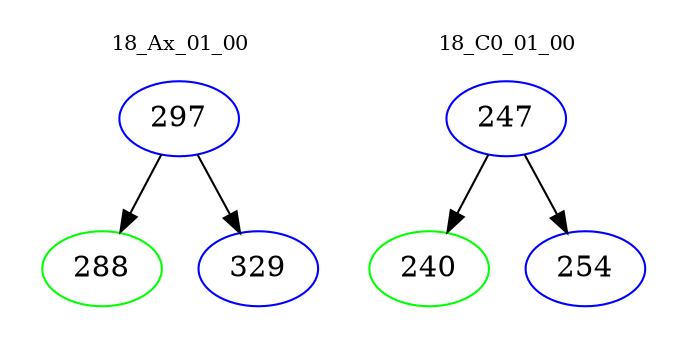 digraph{
subgraph cluster_0 {
color = white
label = "18_Ax_01_00";
fontsize=10;
T0_297 [label="297", color="blue"]
T0_297 -> T0_288 [color="black"]
T0_288 [label="288", color="green"]
T0_297 -> T0_329 [color="black"]
T0_329 [label="329", color="blue"]
}
subgraph cluster_1 {
color = white
label = "18_C0_01_00";
fontsize=10;
T1_247 [label="247", color="blue"]
T1_247 -> T1_240 [color="black"]
T1_240 [label="240", color="green"]
T1_247 -> T1_254 [color="black"]
T1_254 [label="254", color="blue"]
}
}
